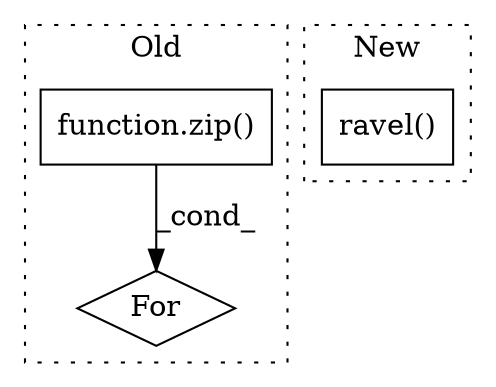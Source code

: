 digraph G {
subgraph cluster0 {
1 [label="function.zip()" a="75" s="1145,1160" l="4,1" shape="box"];
3 [label="For" a="107" s="1131,1161" l="4,10" shape="diamond"];
label = "Old";
style="dotted";
}
subgraph cluster1 {
2 [label="ravel()" a="75" s="1266,1281" l="9,1" shape="box"];
label = "New";
style="dotted";
}
1 -> 3 [label="_cond_"];
}